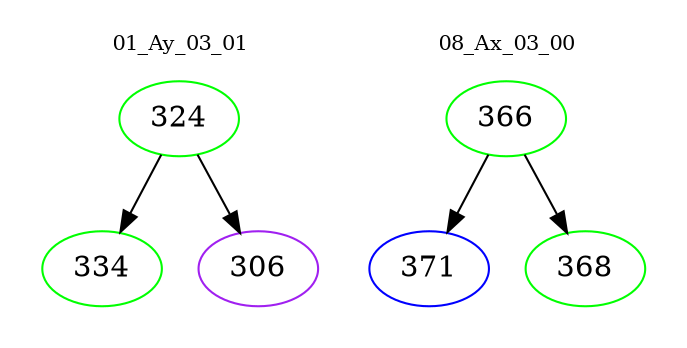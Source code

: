 digraph{
subgraph cluster_0 {
color = white
label = "01_Ay_03_01";
fontsize=10;
T0_324 [label="324", color="green"]
T0_324 -> T0_334 [color="black"]
T0_334 [label="334", color="green"]
T0_324 -> T0_306 [color="black"]
T0_306 [label="306", color="purple"]
}
subgraph cluster_1 {
color = white
label = "08_Ax_03_00";
fontsize=10;
T1_366 [label="366", color="green"]
T1_366 -> T1_371 [color="black"]
T1_371 [label="371", color="blue"]
T1_366 -> T1_368 [color="black"]
T1_368 [label="368", color="green"]
}
}
